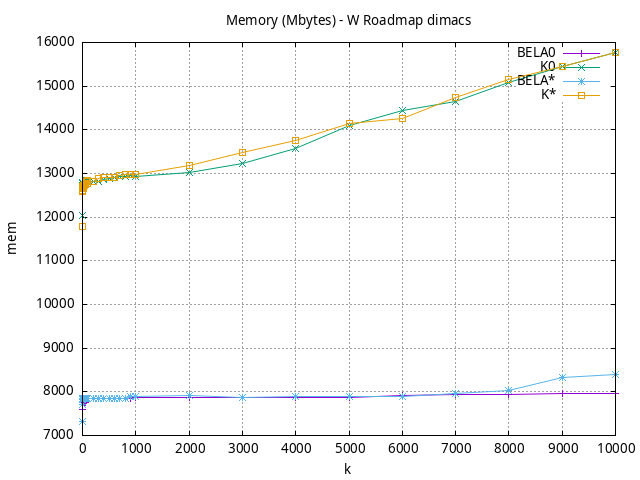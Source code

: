 #!/usr/bin/gnuplot
# -*- coding: utf-8 -*-
#
# results/roadmap/dimacs/W/USA-road-d.W.mixed.mem.gnuplot
#
# Started on 01/09/2024 14:45:47
# Author: Carlos Linares López
set grid
set xlabel "k"
set ylabel "mem"

set title "Memory (Mbytes) - W Roadmap dimacs"

set terminal png enhanced font "Ariel,10"
set output 'USA-road-d.W.mixed.mem.png'

plot "-" title "BELA0"      with linesp, "-" title "K0"      with linesp, "-" title "BELA*"      with linesp, "-" title "K*"      with linesp

	1 7604.13
	2 7745.12
	3 7749.12
	4 7753.12
	5 7754.0
	6 7754.0
	7 7754.0
	8 7754.0
	9 7754.0
	10 7754.0
	20 7754.0
	30 7754.0
	40 7754.0
	50 7754.0
	60 7796.3
	70 7801.0
	80 7839.74
	90 7842.88
	100 7847.0
	200 7847.0
	300 7847.0
	400 7847.0
	500 7847.0
	600 7847.0
	700 7847.0
	800 7847.0
	900 7850.64
	1000 7861.01
	2000 7863.35
	3000 7862.26
	4000 7865.58
	5000 7868.12
	6000 7911.74
	7000 7942.17
	8000 7945.56
	9000 7952.93
	10000 7964.12
end
	1 12028.71
	2 12671.4
	3 12690.46
	4 12709.44
	5 12714.22
	6 12718.44
	7 12728.77
	8 12781.67
	9 12798.32
	10 12721.02
	20 12747.75
	30 12759.42
	40 12759.42
	50 12807.52
	60 12822.32
	70 12828.08
	80 12837.68
	90 12837.68
	100 12822.32
	200 12822.32
	300 12822.32
	400 12854.17
	500 12892.39
	600 12904.22
	700 12930.49
	800 12934.98
	900 12961.02
	1000 12933.8
	2000 13019.23
	3000 13218.83
	4000 13563.0
	5000 14095.41
	6000 14440.19
	7000 14654.36
	8000 15087.82
	9000 15461.46
	10000 15780.52
end
	1 7326.43
	2 7715.6
	3 7824.26
	4 7835.64
	5 7839.64
	6 7840.0
	7 7840.0
	8 7840.0
	9 7840.0
	10 7840.0
	20 7840.0
	30 7840.0
	40 7840.0
	50 7840.0
	60 7840.0
	70 7840.0
	80 7840.0
	90 7840.0
	100 7840.0
	200 7840.0
	300 7840.0
	400 7840.0
	500 7840.0
	600 7840.0
	700 7840.0
	800 7840.0
	900 7882.3
	1000 7887.0
	2000 7908.6
	3000 7880.12
	4000 7895.64
	5000 7890.62
	6000 7899.13
	7000 7950.88
	8000 8028.34
	9000 8324.44
	10000 8390.26
end
	1 11791.42
	2 12589.6
	3 12622.1
	4 12682.18
	5 12694.08
	6 12698.08
	7 12702.86
	8 12707.8
	9 12712.54
	10 12665.22
	20 12726.32
	30 12734.42
	40 12747.34
	50 12755.02
	60 12777.5
	70 12824.03
	80 12824.03
	90 12848.6
	100 12779.64
	200 12824.72
	300 12887.89
	400 12906.67
	500 12906.67
	600 12909.4
	700 12955.81
	800 12971.28
	900 12971.28
	1000 12971.87
	2000 13192.44
	3000 13470.78
	4000 13755.94
	5000 14143.96
	6000 14270.57
	7000 14736.4
	8000 15144.26
	9000 15451.45
	10000 15764.75
end
